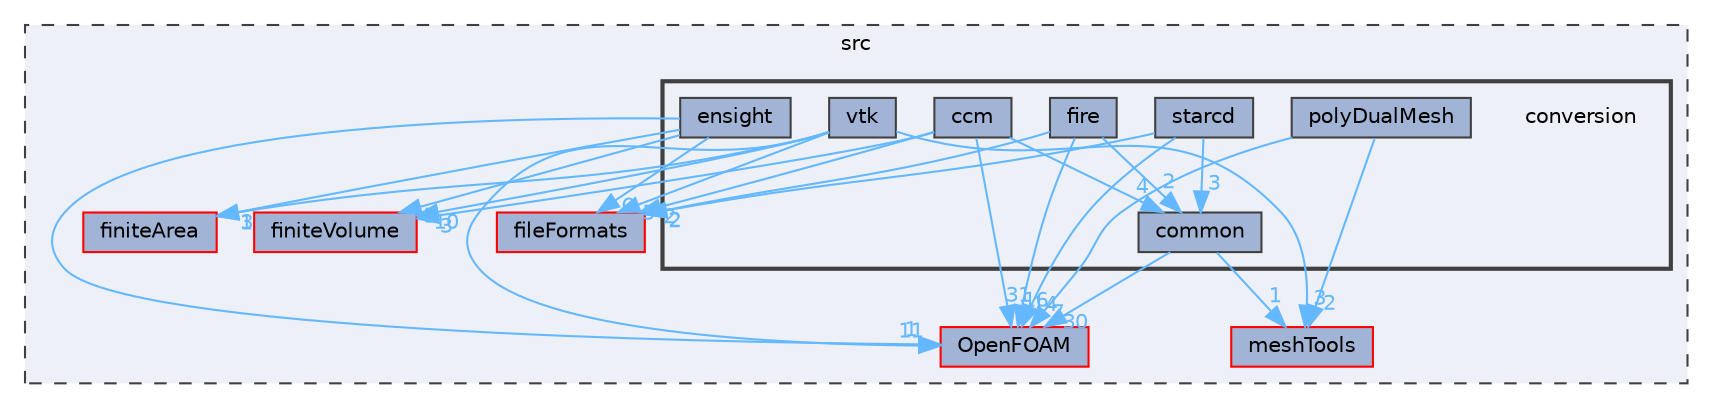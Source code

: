 digraph "src/conversion"
{
 // LATEX_PDF_SIZE
  bgcolor="transparent";
  edge [fontname=Helvetica,fontsize=10,labelfontname=Helvetica,labelfontsize=10];
  node [fontname=Helvetica,fontsize=10,shape=box,height=0.2,width=0.4];
  compound=true
  subgraph clusterdir_68267d1309a1af8e8297ef4c3efbcdba {
    graph [ bgcolor="#edf0f7", pencolor="grey25", label="src", fontname=Helvetica,fontsize=10 style="filled,dashed", URL="dir_68267d1309a1af8e8297ef4c3efbcdba.html",tooltip=""]
  dir_9bd15774b555cf7259a6fa18f99fe99b [label="finiteVolume", fillcolor="#a2b4d6", color="red", style="filled", URL="dir_9bd15774b555cf7259a6fa18f99fe99b.html",tooltip=""];
  dir_b05602f37bb521a7142c0a3e200b5f35 [label="fileFormats", fillcolor="#a2b4d6", color="red", style="filled", URL="dir_b05602f37bb521a7142c0a3e200b5f35.html",tooltip=""];
  dir_c5473ff19b20e6ec4dfe5c310b3778a8 [label="OpenFOAM", fillcolor="#a2b4d6", color="red", style="filled", URL="dir_c5473ff19b20e6ec4dfe5c310b3778a8.html",tooltip=""];
  dir_b69a9eadfe761c231b266ce918b218a5 [label="finiteArea", fillcolor="#a2b4d6", color="red", style="filled", URL="dir_b69a9eadfe761c231b266ce918b218a5.html",tooltip=""];
  dir_ae30ad0bef50cf391b24c614251bb9fd [label="meshTools", fillcolor="#a2b4d6", color="red", style="filled", URL="dir_ae30ad0bef50cf391b24c614251bb9fd.html",tooltip=""];
  subgraph clusterdir_22e3beccf9f956a3c7bfcabae9a0dde0 {
    graph [ bgcolor="#edf0f7", pencolor="grey25", label="", fontname=Helvetica,fontsize=10 style="filled,bold", URL="dir_22e3beccf9f956a3c7bfcabae9a0dde0.html",tooltip=""]
    dir_22e3beccf9f956a3c7bfcabae9a0dde0 [shape=plaintext, label="conversion"];
  dir_91b6d204a228688f7c617c5bf20f3ca5 [label="ccm", fillcolor="#a2b4d6", color="grey25", style="filled", URL="dir_91b6d204a228688f7c617c5bf20f3ca5.html",tooltip=""];
  dir_888485a4ca6b3c01fe64b25e5a2b5171 [label="common", fillcolor="#a2b4d6", color="grey25", style="filled", URL="dir_888485a4ca6b3c01fe64b25e5a2b5171.html",tooltip=""];
  dir_ea557581701e2200716639a7a165012d [label="ensight", fillcolor="#a2b4d6", color="grey25", style="filled", URL="dir_ea557581701e2200716639a7a165012d.html",tooltip=""];
  dir_e3f19603ab5d7a2de7ef755b2d2b8364 [label="fire", fillcolor="#a2b4d6", color="grey25", style="filled", URL="dir_e3f19603ab5d7a2de7ef755b2d2b8364.html",tooltip=""];
  dir_2b4df0b02b956700cf21eed997649c29 [label="polyDualMesh", fillcolor="#a2b4d6", color="grey25", style="filled", URL="dir_2b4df0b02b956700cf21eed997649c29.html",tooltip=""];
  dir_f3d14472623b55fa98daa4d95b066d3a [label="starcd", fillcolor="#a2b4d6", color="grey25", style="filled", URL="dir_f3d14472623b55fa98daa4d95b066d3a.html",tooltip=""];
  dir_12e416c3de93d25c20fbd14a90683549 [label="vtk", fillcolor="#a2b4d6", color="grey25", style="filled", URL="dir_12e416c3de93d25c20fbd14a90683549.html",tooltip=""];
  }
  }
  dir_91b6d204a228688f7c617c5bf20f3ca5->dir_c5473ff19b20e6ec4dfe5c310b3778a8 [headlabel="31", labeldistance=1.5 headhref="dir_000405_002695.html" href="dir_000405_002695.html" color="steelblue1" fontcolor="steelblue1"];
  dir_91b6d204a228688f7c617c5bf20f3ca5->dir_b05602f37bb521a7142c0a3e200b5f35 [headlabel="2", labeldistance=1.5 headhref="dir_000405_001353.html" href="dir_000405_001353.html" color="steelblue1" fontcolor="steelblue1"];
  dir_91b6d204a228688f7c617c5bf20f3ca5->dir_888485a4ca6b3c01fe64b25e5a2b5171 [headlabel="4", labeldistance=1.5 headhref="dir_000405_000552.html" href="dir_000405_000552.html" color="steelblue1" fontcolor="steelblue1"];
  dir_91b6d204a228688f7c617c5bf20f3ca5->dir_9bd15774b555cf7259a6fa18f99fe99b [headlabel="3", labeldistance=1.5 headhref="dir_000405_001387.html" href="dir_000405_001387.html" color="steelblue1" fontcolor="steelblue1"];
  dir_888485a4ca6b3c01fe64b25e5a2b5171->dir_c5473ff19b20e6ec4dfe5c310b3778a8 [headlabel="30", labeldistance=1.5 headhref="dir_000552_002695.html" href="dir_000552_002695.html" color="steelblue1" fontcolor="steelblue1"];
  dir_888485a4ca6b3c01fe64b25e5a2b5171->dir_ae30ad0bef50cf391b24c614251bb9fd [headlabel="1", labeldistance=1.5 headhref="dir_000552_002382.html" href="dir_000552_002382.html" color="steelblue1" fontcolor="steelblue1"];
  dir_ea557581701e2200716639a7a165012d->dir_b05602f37bb521a7142c0a3e200b5f35 [headlabel="6", labeldistance=1.5 headhref="dir_001156_001353.html" href="dir_001156_001353.html" color="steelblue1" fontcolor="steelblue1"];
  dir_ea557581701e2200716639a7a165012d->dir_b69a9eadfe761c231b266ce918b218a5 [headlabel="3", labeldistance=1.5 headhref="dir_001156_001385.html" href="dir_001156_001385.html" color="steelblue1" fontcolor="steelblue1"];
  dir_ea557581701e2200716639a7a165012d->dir_9bd15774b555cf7259a6fa18f99fe99b [headlabel="5", labeldistance=1.5 headhref="dir_001156_001387.html" href="dir_001156_001387.html" color="steelblue1" fontcolor="steelblue1"];
  dir_ea557581701e2200716639a7a165012d->dir_c5473ff19b20e6ec4dfe5c310b3778a8 [headlabel="1", labeldistance=1.5 headhref="dir_001156_002695.html" href="dir_001156_002695.html" color="steelblue1" fontcolor="steelblue1"];
  dir_e3f19603ab5d7a2de7ef755b2d2b8364->dir_888485a4ca6b3c01fe64b25e5a2b5171 [headlabel="2", labeldistance=1.5 headhref="dir_001390_000552.html" href="dir_001390_000552.html" color="steelblue1" fontcolor="steelblue1"];
  dir_e3f19603ab5d7a2de7ef755b2d2b8364->dir_b05602f37bb521a7142c0a3e200b5f35 [headlabel="2", labeldistance=1.5 headhref="dir_001390_001353.html" href="dir_001390_001353.html" color="steelblue1" fontcolor="steelblue1"];
  dir_e3f19603ab5d7a2de7ef755b2d2b8364->dir_c5473ff19b20e6ec4dfe5c310b3778a8 [headlabel="16", labeldistance=1.5 headhref="dir_001390_002695.html" href="dir_001390_002695.html" color="steelblue1" fontcolor="steelblue1"];
  dir_2b4df0b02b956700cf21eed997649c29->dir_ae30ad0bef50cf391b24c614251bb9fd [headlabel="2", labeldistance=1.5 headhref="dir_002975_002382.html" href="dir_002975_002382.html" color="steelblue1" fontcolor="steelblue1"];
  dir_2b4df0b02b956700cf21eed997649c29->dir_c5473ff19b20e6ec4dfe5c310b3778a8 [headlabel="7", labeldistance=1.5 headhref="dir_002975_002695.html" href="dir_002975_002695.html" color="steelblue1" fontcolor="steelblue1"];
  dir_f3d14472623b55fa98daa4d95b066d3a->dir_888485a4ca6b3c01fe64b25e5a2b5171 [headlabel="3", labeldistance=1.5 headhref="dir_003749_000552.html" href="dir_003749_000552.html" color="steelblue1" fontcolor="steelblue1"];
  dir_f3d14472623b55fa98daa4d95b066d3a->dir_b05602f37bb521a7142c0a3e200b5f35 [headlabel="2", labeldistance=1.5 headhref="dir_003749_001353.html" href="dir_003749_001353.html" color="steelblue1" fontcolor="steelblue1"];
  dir_f3d14472623b55fa98daa4d95b066d3a->dir_c5473ff19b20e6ec4dfe5c310b3778a8 [headlabel="14", labeldistance=1.5 headhref="dir_003749_002695.html" href="dir_003749_002695.html" color="steelblue1" fontcolor="steelblue1"];
  dir_12e416c3de93d25c20fbd14a90683549->dir_9bd15774b555cf7259a6fa18f99fe99b [headlabel="10", labeldistance=1.5 headhref="dir_004308_001387.html" href="dir_004308_001387.html" color="steelblue1" fontcolor="steelblue1"];
  dir_12e416c3de93d25c20fbd14a90683549->dir_ae30ad0bef50cf391b24c614251bb9fd [headlabel="3", labeldistance=1.5 headhref="dir_004308_002382.html" href="dir_004308_002382.html" color="steelblue1" fontcolor="steelblue1"];
  dir_12e416c3de93d25c20fbd14a90683549->dir_b05602f37bb521a7142c0a3e200b5f35 [headlabel="5", labeldistance=1.5 headhref="dir_004308_001353.html" href="dir_004308_001353.html" color="steelblue1" fontcolor="steelblue1"];
  dir_12e416c3de93d25c20fbd14a90683549->dir_b69a9eadfe761c231b266ce918b218a5 [headlabel="1", labeldistance=1.5 headhref="dir_004308_001385.html" href="dir_004308_001385.html" color="steelblue1" fontcolor="steelblue1"];
  dir_12e416c3de93d25c20fbd14a90683549->dir_c5473ff19b20e6ec4dfe5c310b3778a8 [headlabel="11", labeldistance=1.5 headhref="dir_004308_002695.html" href="dir_004308_002695.html" color="steelblue1" fontcolor="steelblue1"];
}
